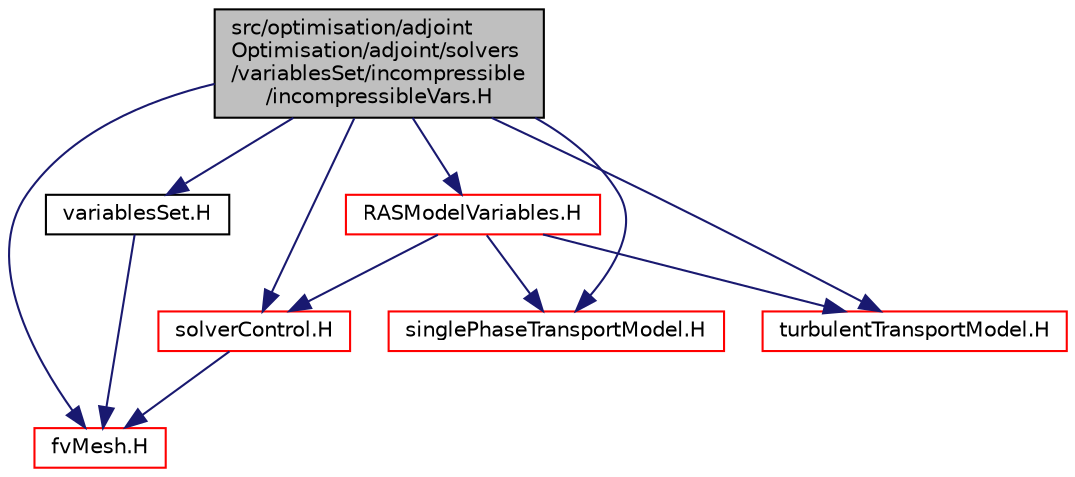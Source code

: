digraph "src/optimisation/adjointOptimisation/adjoint/solvers/variablesSet/incompressible/incompressibleVars.H"
{
  bgcolor="transparent";
  edge [fontname="Helvetica",fontsize="10",labelfontname="Helvetica",labelfontsize="10"];
  node [fontname="Helvetica",fontsize="10",shape=record];
  Node1 [label="src/optimisation/adjoint\lOptimisation/adjoint/solvers\l/variablesSet/incompressible\l/incompressibleVars.H",height=0.2,width=0.4,color="black", fillcolor="grey75", style="filled" fontcolor="black"];
  Node1 -> Node2 [color="midnightblue",fontsize="10",style="solid",fontname="Helvetica"];
  Node2 [label="variablesSet.H",height=0.2,width=0.4,color="black",URL="$variablesSet_8H.html"];
  Node2 -> Node3 [color="midnightblue",fontsize="10",style="solid",fontname="Helvetica"];
  Node3 [label="fvMesh.H",height=0.2,width=0.4,color="red",URL="$fvMesh_8H.html"];
  Node1 -> Node3 [color="midnightblue",fontsize="10",style="solid",fontname="Helvetica"];
  Node1 -> Node4 [color="midnightblue",fontsize="10",style="solid",fontname="Helvetica"];
  Node4 [label="singlePhaseTransportModel.H",height=0.2,width=0.4,color="red",URL="$singlePhaseTransportModel_8H.html"];
  Node1 -> Node5 [color="midnightblue",fontsize="10",style="solid",fontname="Helvetica"];
  Node5 [label="turbulentTransportModel.H",height=0.2,width=0.4,color="red",URL="$turbulentTransportModel_8H.html"];
  Node1 -> Node6 [color="midnightblue",fontsize="10",style="solid",fontname="Helvetica"];
  Node6 [label="RASModelVariables.H",height=0.2,width=0.4,color="red",URL="$RASModelVariables_8H.html"];
  Node6 -> Node7 [color="midnightblue",fontsize="10",style="solid",fontname="Helvetica"];
  Node7 [label="solverControl.H",height=0.2,width=0.4,color="red",URL="$solverControl_8H.html"];
  Node7 -> Node3 [color="midnightblue",fontsize="10",style="solid",fontname="Helvetica"];
  Node6 -> Node4 [color="midnightblue",fontsize="10",style="solid",fontname="Helvetica"];
  Node6 -> Node5 [color="midnightblue",fontsize="10",style="solid",fontname="Helvetica"];
  Node1 -> Node7 [color="midnightblue",fontsize="10",style="solid",fontname="Helvetica"];
}
